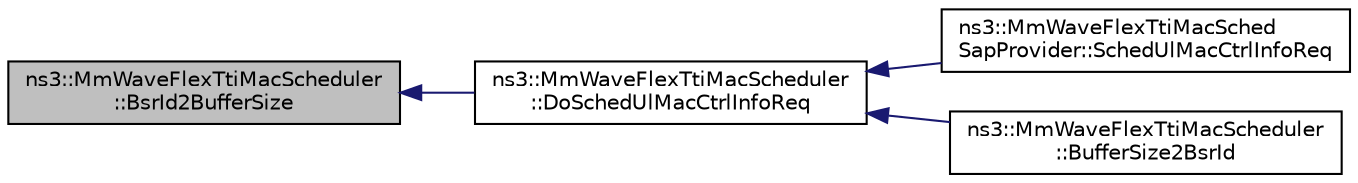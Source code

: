 digraph "ns3::MmWaveFlexTtiMacScheduler::BsrId2BufferSize"
{
  edge [fontname="Helvetica",fontsize="10",labelfontname="Helvetica",labelfontsize="10"];
  node [fontname="Helvetica",fontsize="10",shape=record];
  rankdir="LR";
  Node1 [label="ns3::MmWaveFlexTtiMacScheduler\l::BsrId2BufferSize",height=0.2,width=0.4,color="black", fillcolor="grey75", style="filled", fontcolor="black"];
  Node1 -> Node2 [dir="back",color="midnightblue",fontsize="10",style="solid"];
  Node2 [label="ns3::MmWaveFlexTtiMacScheduler\l::DoSchedUlMacCtrlInfoReq",height=0.2,width=0.4,color="black", fillcolor="white", style="filled",URL="$d0/deb/classns3_1_1MmWaveFlexTtiMacScheduler.html#a16150448a696414e42093c28467c0a6d"];
  Node2 -> Node3 [dir="back",color="midnightblue",fontsize="10",style="solid"];
  Node3 [label="ns3::MmWaveFlexTtiMacSched\lSapProvider::SchedUlMacCtrlInfoReq",height=0.2,width=0.4,color="black", fillcolor="white", style="filled",URL="$d9/dea/classns3_1_1MmWaveFlexTtiMacSchedSapProvider.html#ac271366f91934c8cc847f266034bd074"];
  Node2 -> Node4 [dir="back",color="midnightblue",fontsize="10",style="solid"];
  Node4 [label="ns3::MmWaveFlexTtiMacScheduler\l::BufferSize2BsrId",height=0.2,width=0.4,color="black", fillcolor="white", style="filled",URL="$d0/deb/classns3_1_1MmWaveFlexTtiMacScheduler.html#ab79185896cecec99171bf5bf48793a83"];
}
